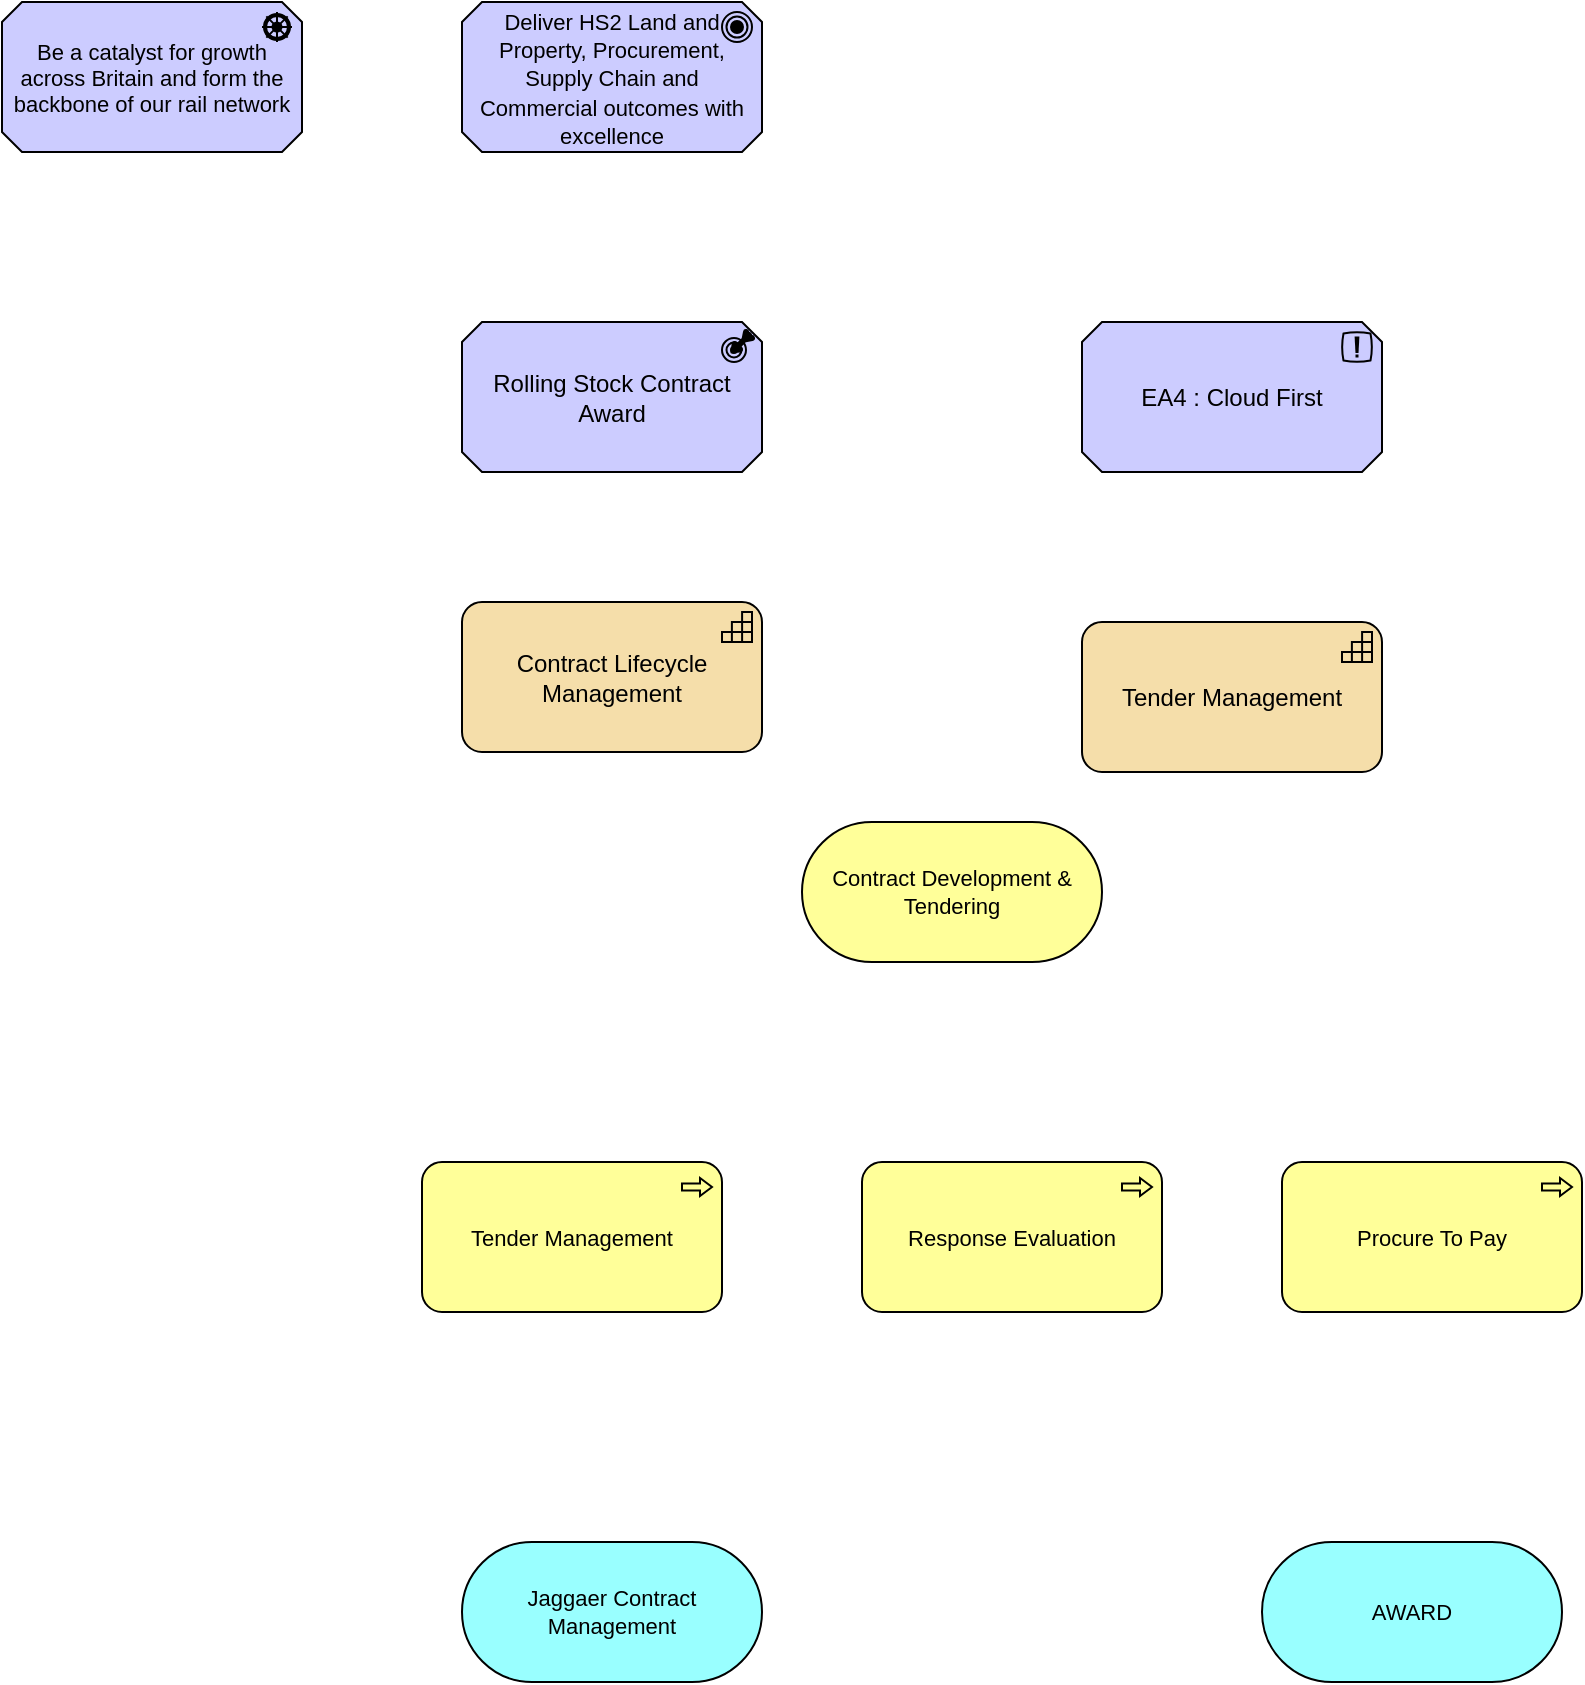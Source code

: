 <mxfile version="20.2.3" type="github">
  <diagram id="6I0OCvxSQrVGMHxT2VVA" name="Page-1">
    <mxGraphModel dx="1247" dy="706" grid="1" gridSize="10" guides="1" tooltips="1" connect="1" arrows="1" fold="1" page="1" pageScale="1" pageWidth="850" pageHeight="1100" math="0" shadow="0">
      <root>
        <mxCell id="0" />
        <mxCell id="1" parent="0" />
        <mxCell id="oz_mVlj8kxJvtAulYIj0-1" value="Rolling Stock Contract Award" style="html=1;outlineConnect=0;whiteSpace=wrap;fillColor=#CCCCFF;shape=mxgraph.archimate3.application;appType=outcome;archiType=oct;" parent="1" vertex="1">
          <mxGeometry x="240" y="200" width="150" height="75" as="geometry" />
        </mxCell>
        <mxCell id="5Y3KY6NCU6nYwtHtjhXm-4" value="EA4 : Cloud First" style="html=1;outlineConnect=0;whiteSpace=wrap;fillColor=#CCCCFF;shape=mxgraph.archimate3.application;appType=principle;archiType=oct;" vertex="1" parent="1">
          <mxGeometry x="550" y="200" width="150" height="75" as="geometry" />
        </mxCell>
        <mxCell id="5Y3KY6NCU6nYwtHtjhXm-6" value="Tender Management" style="html=1;outlineConnect=0;whiteSpace=wrap;fillColor=#F5DEAA;shape=mxgraph.archimate3.application;appType=capability;archiType=rounded;" vertex="1" parent="1">
          <mxGeometry x="550" y="350" width="150" height="75" as="geometry" />
        </mxCell>
        <mxCell id="5Y3KY6NCU6nYwtHtjhXm-7" value="&lt;font style=&quot;font-size: 11px;&quot;&gt;Deliver HS2 Land and Property, Procurement, Supply Chain and Commercial outcomes with excellence&lt;/font&gt;" style="html=1;outlineConnect=0;whiteSpace=wrap;fillColor=#CCCCFF;shape=mxgraph.archimate3.application;appType=goal;archiType=oct;" vertex="1" parent="1">
          <mxGeometry x="240" y="40" width="150" height="75" as="geometry" />
        </mxCell>
        <mxCell id="5Y3KY6NCU6nYwtHtjhXm-8" value="Be a catalyst for growth across Britain and form the backbone of our rail network" style="html=1;outlineConnect=0;whiteSpace=wrap;fillColor=#CCCCFF;shape=mxgraph.archimate3.application;appType=driver;archiType=oct;fontSize=11;" vertex="1" parent="1">
          <mxGeometry x="10" y="40" width="150" height="75" as="geometry" />
        </mxCell>
        <mxCell id="5Y3KY6NCU6nYwtHtjhXm-9" value="Contract Lifecycle Management" style="html=1;outlineConnect=0;whiteSpace=wrap;fillColor=#F5DEAA;shape=mxgraph.archimate3.application;appType=capability;archiType=rounded;" vertex="1" parent="1">
          <mxGeometry x="240" y="340" width="150" height="75" as="geometry" />
        </mxCell>
        <mxCell id="5Y3KY6NCU6nYwtHtjhXm-12" value="Jaggaer Contract Management" style="html=1;outlineConnect=0;whiteSpace=wrap;fillColor=#99ffff;shape=mxgraph.archimate3.service;fontSize=11;" vertex="1" parent="1">
          <mxGeometry x="240" y="810" width="150" height="70" as="geometry" />
        </mxCell>
        <mxCell id="5Y3KY6NCU6nYwtHtjhXm-13" value="AWARD" style="html=1;outlineConnect=0;whiteSpace=wrap;fillColor=#99ffff;shape=mxgraph.archimate3.service;fontSize=11;" vertex="1" parent="1">
          <mxGeometry x="640" y="810" width="150" height="70" as="geometry" />
        </mxCell>
        <mxCell id="5Y3KY6NCU6nYwtHtjhXm-14" value="Tender Management" style="html=1;outlineConnect=0;whiteSpace=wrap;fillColor=#ffff99;shape=mxgraph.archimate3.application;appType=proc;archiType=rounded;fontSize=11;" vertex="1" parent="1">
          <mxGeometry x="220" y="620" width="150" height="75" as="geometry" />
        </mxCell>
        <mxCell id="5Y3KY6NCU6nYwtHtjhXm-15" value="Response Evaluation" style="html=1;outlineConnect=0;whiteSpace=wrap;fillColor=#ffff99;shape=mxgraph.archimate3.application;appType=proc;archiType=rounded;fontSize=11;" vertex="1" parent="1">
          <mxGeometry x="440" y="620" width="150" height="75" as="geometry" />
        </mxCell>
        <mxCell id="5Y3KY6NCU6nYwtHtjhXm-16" value="Procure To&amp;nbsp;Pay" style="html=1;outlineConnect=0;whiteSpace=wrap;fillColor=#ffff99;shape=mxgraph.archimate3.application;appType=proc;archiType=rounded;fontSize=11;" vertex="1" parent="1">
          <mxGeometry x="650" y="620" width="150" height="75" as="geometry" />
        </mxCell>
        <mxCell id="5Y3KY6NCU6nYwtHtjhXm-17" value="Contract Development &amp;amp; Tendering" style="html=1;outlineConnect=0;whiteSpace=wrap;fillColor=#ffff99;shape=mxgraph.archimate3.service;fontSize=11;" vertex="1" parent="1">
          <mxGeometry x="410" y="450" width="150" height="70" as="geometry" />
        </mxCell>
      </root>
    </mxGraphModel>
  </diagram>
</mxfile>

